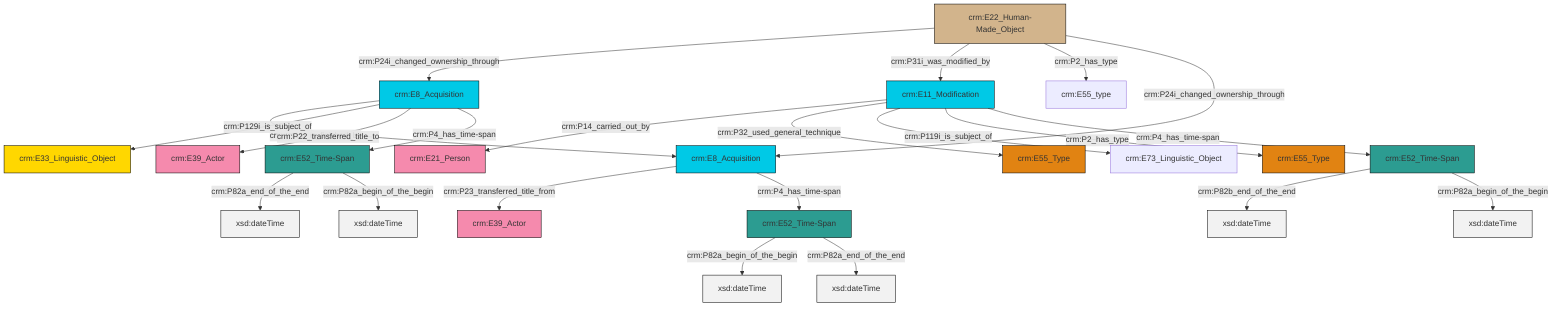 graph TD
classDef Literal fill:#f2f2f2,stroke:#000000;
classDef CRM_Entity fill:#FFFFFF,stroke:#000000;
classDef Temporal_Entity fill:#00C9E6, stroke:#000000;
classDef Type fill:#E18312, stroke:#000000;
classDef Time-Span fill:#2C9C91, stroke:#000000;
classDef Appellation fill:#FFEB7F, stroke:#000000;
classDef Place fill:#008836, stroke:#000000;
classDef Persistent_Item fill:#B266B2, stroke:#000000;
classDef Conceptual_Object fill:#FFD700, stroke:#000000;
classDef Physical_Thing fill:#D2B48C, stroke:#000000;
classDef Actor fill:#f58aad, stroke:#000000;
classDef PC_Classes fill:#4ce600, stroke:#000000;
classDef Multi fill:#cccccc,stroke:#000000;

0["crm:E8_Acquisition"]:::Temporal_Entity -->|crm:P115i_is_finished_by| 1["crm:E8_Acquisition"]:::Temporal_Entity
2["crm:E52_Time-Span"]:::Time-Span -->|crm:P82a_begin_of_the_begin| 3[xsd:dateTime]:::Literal
1["crm:E8_Acquisition"]:::Temporal_Entity -->|crm:P23_transferred_title_from| 7["crm:E39_Actor"]:::Actor
8["crm:E11_Modification"]:::Temporal_Entity -->|crm:P14_carried_out_by| 9["crm:E21_Person"]:::Actor
10["crm:E52_Time-Span"]:::Time-Span -->|crm:P82b_end_of_the_end| 11[xsd:dateTime]:::Literal
1["crm:E8_Acquisition"]:::Temporal_Entity -->|crm:P4_has_time-span| 2["crm:E52_Time-Span"]:::Time-Span
0["crm:E8_Acquisition"]:::Temporal_Entity -->|crm:P129i_is_subject_of| 14["crm:E33_Linguistic_Object"]:::Conceptual_Object
20["crm:E52_Time-Span"]:::Time-Span -->|crm:P82a_end_of_the_end| 21[xsd:dateTime]:::Literal
10["crm:E52_Time-Span"]:::Time-Span -->|crm:P82a_begin_of_the_begin| 24[xsd:dateTime]:::Literal
0["crm:E8_Acquisition"]:::Temporal_Entity -->|crm:P22_transferred_title_to| 18["crm:E39_Actor"]:::Actor
2["crm:E52_Time-Span"]:::Time-Span -->|crm:P82a_end_of_the_end| 28[xsd:dateTime]:::Literal
8["crm:E11_Modification"]:::Temporal_Entity -->|crm:P32_used_general_technique| 25["crm:E55_Type"]:::Type
8["crm:E11_Modification"]:::Temporal_Entity -->|crm:P119i_is_subject_of| 16["crm:E73_Linguistic_Object"]:::Default
8["crm:E11_Modification"]:::Temporal_Entity -->|crm:P2_has_type| 4["crm:E55_Type"]:::Type
12["crm:E22_Human-Made_Object"]:::Physical_Thing -->|crm:P24i_changed_ownership_through| 0["crm:E8_Acquisition"]:::Temporal_Entity
0["crm:E8_Acquisition"]:::Temporal_Entity -->|crm:P4_has_time-span| 20["crm:E52_Time-Span"]:::Time-Span
12["crm:E22_Human-Made_Object"]:::Physical_Thing -->|crm:P31i_was_modified_by| 8["crm:E11_Modification"]:::Temporal_Entity
20["crm:E52_Time-Span"]:::Time-Span -->|crm:P82a_begin_of_the_begin| 32[xsd:dateTime]:::Literal
8["crm:E11_Modification"]:::Temporal_Entity -->|crm:P4_has_time-span| 10["crm:E52_Time-Span"]:::Time-Span
12["crm:E22_Human-Made_Object"]:::Physical_Thing -->|crm:P2_has_type| 22["crm:E55_type"]:::Default
12["crm:E22_Human-Made_Object"]:::Physical_Thing -->|crm:P24i_changed_ownership_through| 1["crm:E8_Acquisition"]:::Temporal_Entity